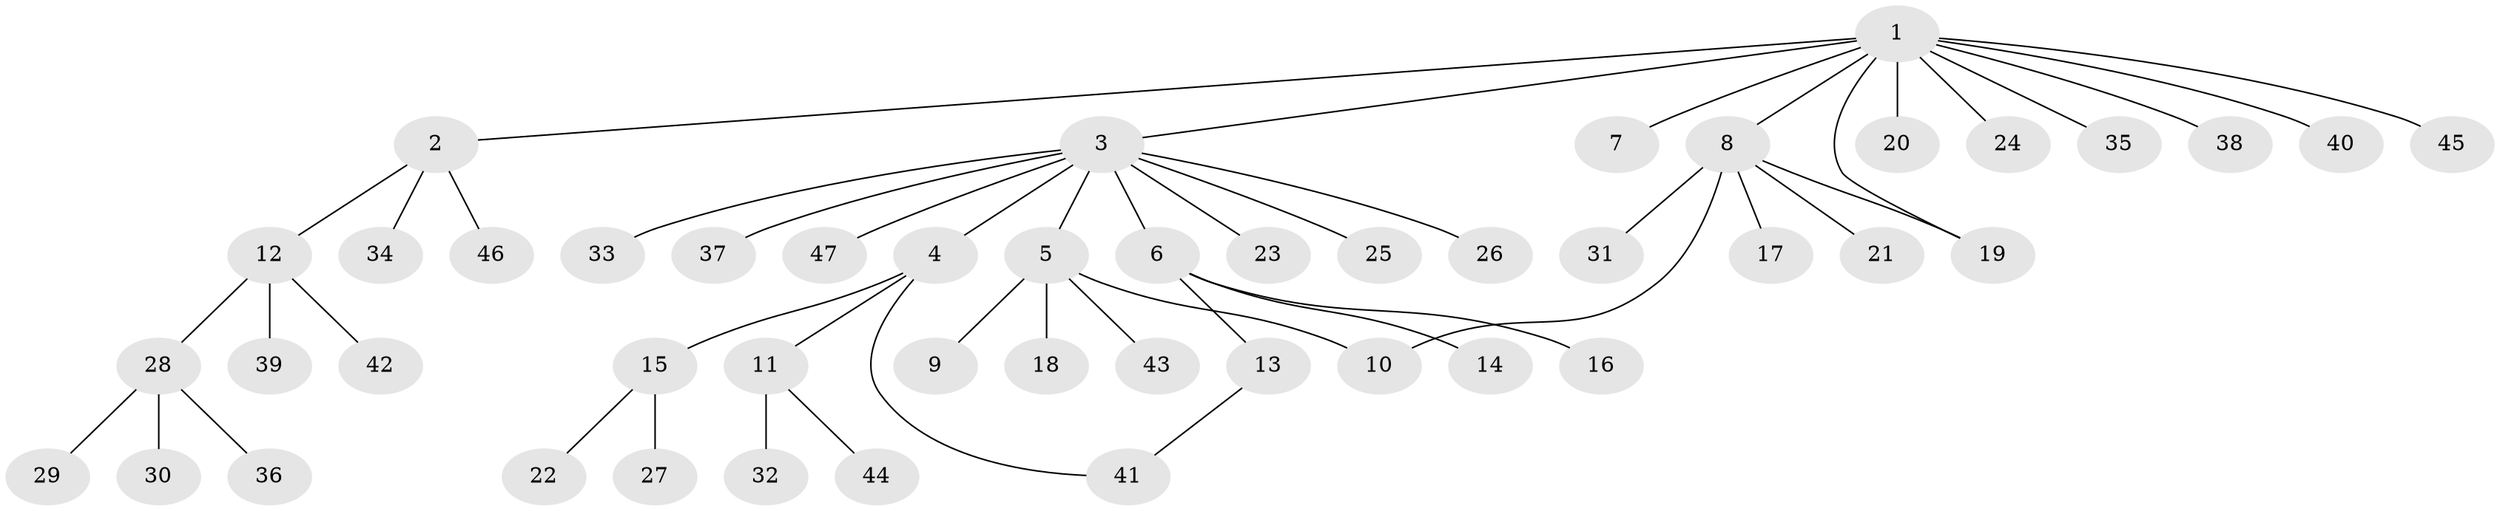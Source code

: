 // original degree distribution, {1: 0.6567164179104478, 12: 0.014925373134328358, 5: 0.05970149253731343, 11: 0.014925373134328358, 4: 0.04477611940298507, 6: 0.014925373134328358, 7: 0.014925373134328358, 2: 0.14925373134328357, 3: 0.029850746268656716}
// Generated by graph-tools (version 1.1) at 2025/50/03/04/25 22:50:05]
// undirected, 47 vertices, 49 edges
graph export_dot {
  node [color=gray90,style=filled];
  1;
  2;
  3;
  4;
  5;
  6;
  7;
  8;
  9;
  10;
  11;
  12;
  13;
  14;
  15;
  16;
  17;
  18;
  19;
  20;
  21;
  22;
  23;
  24;
  25;
  26;
  27;
  28;
  29;
  30;
  31;
  32;
  33;
  34;
  35;
  36;
  37;
  38;
  39;
  40;
  41;
  42;
  43;
  44;
  45;
  46;
  47;
  1 -- 2 [weight=1.0];
  1 -- 3 [weight=1.0];
  1 -- 7 [weight=1.0];
  1 -- 8 [weight=1.0];
  1 -- 19 [weight=1.0];
  1 -- 20 [weight=1.0];
  1 -- 24 [weight=1.0];
  1 -- 35 [weight=1.0];
  1 -- 38 [weight=1.0];
  1 -- 40 [weight=1.0];
  1 -- 45 [weight=1.0];
  2 -- 12 [weight=1.0];
  2 -- 34 [weight=1.0];
  2 -- 46 [weight=1.0];
  3 -- 4 [weight=1.0];
  3 -- 5 [weight=1.0];
  3 -- 6 [weight=1.0];
  3 -- 23 [weight=1.0];
  3 -- 25 [weight=1.0];
  3 -- 26 [weight=1.0];
  3 -- 33 [weight=1.0];
  3 -- 37 [weight=1.0];
  3 -- 47 [weight=1.0];
  4 -- 11 [weight=1.0];
  4 -- 15 [weight=1.0];
  4 -- 41 [weight=1.0];
  5 -- 9 [weight=1.0];
  5 -- 10 [weight=1.0];
  5 -- 18 [weight=1.0];
  5 -- 43 [weight=1.0];
  6 -- 13 [weight=1.0];
  6 -- 14 [weight=1.0];
  6 -- 16 [weight=1.0];
  8 -- 10 [weight=1.0];
  8 -- 17 [weight=1.0];
  8 -- 19 [weight=1.0];
  8 -- 21 [weight=1.0];
  8 -- 31 [weight=1.0];
  11 -- 32 [weight=1.0];
  11 -- 44 [weight=1.0];
  12 -- 28 [weight=1.0];
  12 -- 39 [weight=1.0];
  12 -- 42 [weight=1.0];
  13 -- 41 [weight=1.0];
  15 -- 22 [weight=1.0];
  15 -- 27 [weight=1.0];
  28 -- 29 [weight=1.0];
  28 -- 30 [weight=1.0];
  28 -- 36 [weight=1.0];
}
